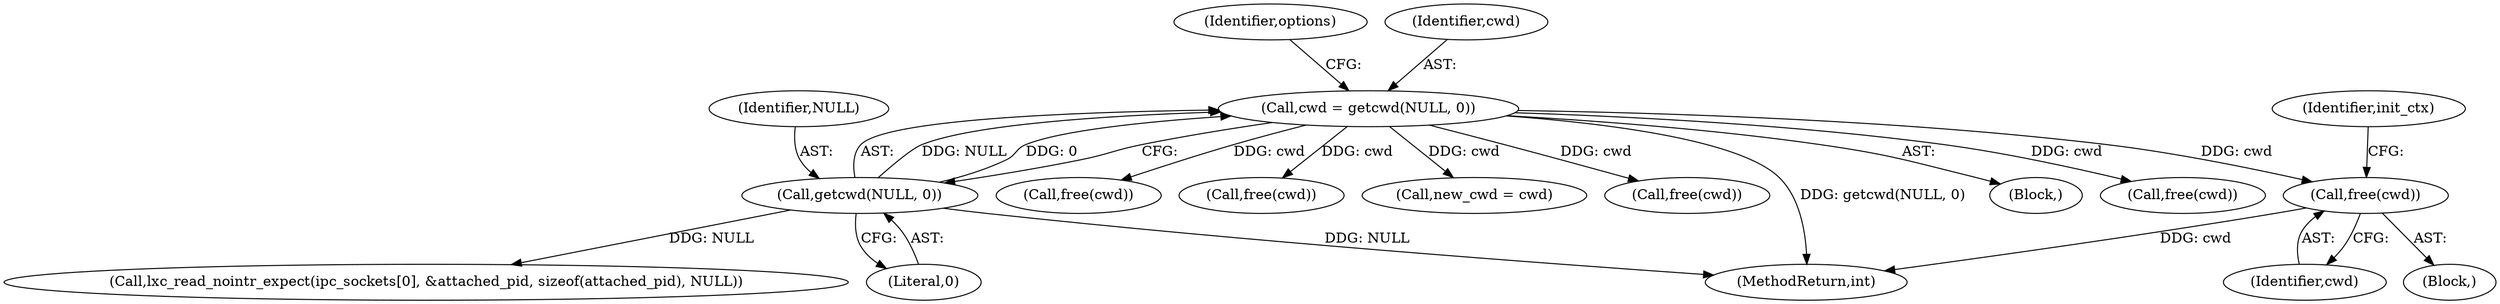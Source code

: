 digraph "0_lxc_81f466d05f2a89cb4f122ef7f593ff3f279b165c_1@API" {
"1000316" [label="(Call,free(cwd))"];
"1000246" [label="(Call,cwd = getcwd(NULL, 0))"];
"1000248" [label="(Call,getcwd(NULL, 0))"];
"1000339" [label="(Call,free(cwd))"];
"1000250" [label="(Literal,0)"];
"1000319" [label="(Identifier,init_ctx)"];
"1000317" [label="(Identifier,cwd)"];
"1000313" [label="(Block,)"];
"1000248" [label="(Call,getcwd(NULL, 0))"];
"1000299" [label="(Call,free(cwd))"];
"1000723" [label="(Call,new_cwd = cwd)"];
"1000249" [label="(Identifier,NULL)"];
"1000316" [label="(Call,free(cwd))"];
"1000254" [label="(Identifier,options)"];
"1000276" [label="(Call,free(cwd))"];
"1000791" [label="(MethodReturn,int)"];
"1000246" [label="(Call,cwd = getcwd(NULL, 0))"];
"1000139" [label="(Block,)"];
"1000737" [label="(Call,free(cwd))"];
"1000247" [label="(Identifier,cwd)"];
"1000395" [label="(Call,lxc_read_nointr_expect(ipc_sockets[0], &attached_pid, sizeof(attached_pid), NULL))"];
"1000316" -> "1000313"  [label="AST: "];
"1000316" -> "1000317"  [label="CFG: "];
"1000317" -> "1000316"  [label="AST: "];
"1000319" -> "1000316"  [label="CFG: "];
"1000316" -> "1000791"  [label="DDG: cwd"];
"1000246" -> "1000316"  [label="DDG: cwd"];
"1000246" -> "1000139"  [label="AST: "];
"1000246" -> "1000248"  [label="CFG: "];
"1000247" -> "1000246"  [label="AST: "];
"1000248" -> "1000246"  [label="AST: "];
"1000254" -> "1000246"  [label="CFG: "];
"1000246" -> "1000791"  [label="DDG: getcwd(NULL, 0)"];
"1000248" -> "1000246"  [label="DDG: NULL"];
"1000248" -> "1000246"  [label="DDG: 0"];
"1000246" -> "1000276"  [label="DDG: cwd"];
"1000246" -> "1000299"  [label="DDG: cwd"];
"1000246" -> "1000339"  [label="DDG: cwd"];
"1000246" -> "1000723"  [label="DDG: cwd"];
"1000246" -> "1000737"  [label="DDG: cwd"];
"1000248" -> "1000250"  [label="CFG: "];
"1000249" -> "1000248"  [label="AST: "];
"1000250" -> "1000248"  [label="AST: "];
"1000248" -> "1000791"  [label="DDG: NULL"];
"1000248" -> "1000395"  [label="DDG: NULL"];
}
